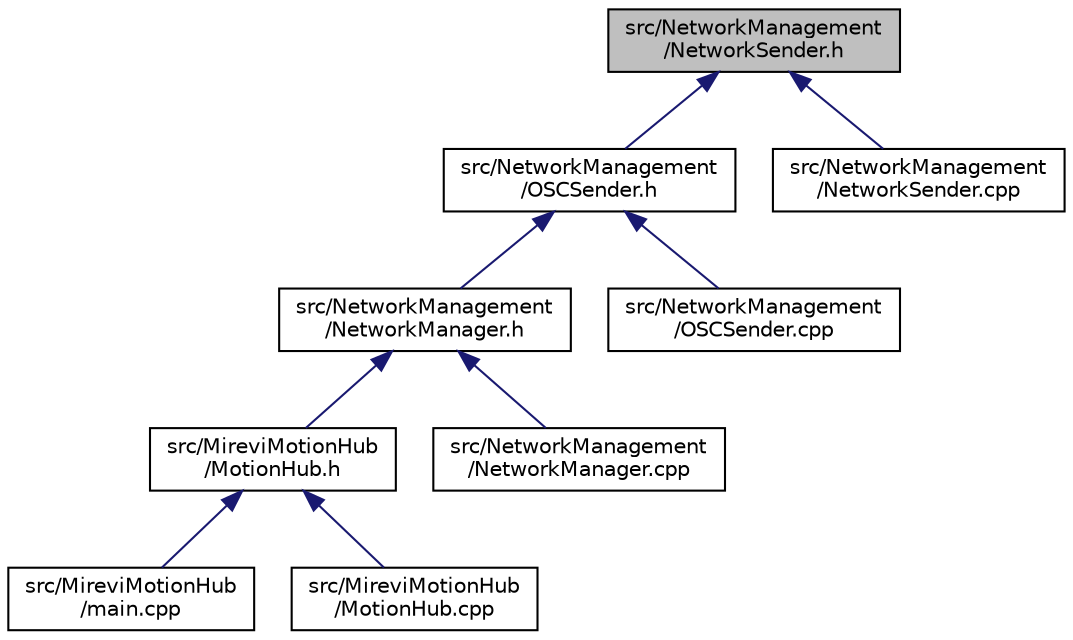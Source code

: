 digraph "src/NetworkManagement/NetworkSender.h"
{
 // LATEX_PDF_SIZE
  edge [fontname="Helvetica",fontsize="10",labelfontname="Helvetica",labelfontsize="10"];
  node [fontname="Helvetica",fontsize="10",shape=record];
  Node1 [label="src/NetworkManagement\l/NetworkSender.h",height=0.2,width=0.4,color="black", fillcolor="grey75", style="filled", fontcolor="black",tooltip=" "];
  Node1 -> Node2 [dir="back",color="midnightblue",fontsize="10",style="solid",fontname="Helvetica"];
  Node2 [label="src/NetworkManagement\l/OSCSender.h",height=0.2,width=0.4,color="black", fillcolor="white", style="filled",URL="$_o_s_c_sender_8h.html",tooltip=" "];
  Node2 -> Node3 [dir="back",color="midnightblue",fontsize="10",style="solid",fontname="Helvetica"];
  Node3 [label="src/NetworkManagement\l/NetworkManager.h",height=0.2,width=0.4,color="black", fillcolor="white", style="filled",URL="$_network_manager_8h.html",tooltip=" "];
  Node3 -> Node4 [dir="back",color="midnightblue",fontsize="10",style="solid",fontname="Helvetica"];
  Node4 [label="src/MireviMotionHub\l/MotionHub.h",height=0.2,width=0.4,color="black", fillcolor="white", style="filled",URL="$_motion_hub_8h.html",tooltip=" "];
  Node4 -> Node5 [dir="back",color="midnightblue",fontsize="10",style="solid",fontname="Helvetica"];
  Node5 [label="src/MireviMotionHub\l/main.cpp",height=0.2,width=0.4,color="black", fillcolor="white", style="filled",URL="$main_8cpp.html",tooltip=" "];
  Node4 -> Node6 [dir="back",color="midnightblue",fontsize="10",style="solid",fontname="Helvetica"];
  Node6 [label="src/MireviMotionHub\l/MotionHub.cpp",height=0.2,width=0.4,color="black", fillcolor="white", style="filled",URL="$_motion_hub_8cpp.html",tooltip=" "];
  Node3 -> Node7 [dir="back",color="midnightblue",fontsize="10",style="solid",fontname="Helvetica"];
  Node7 [label="src/NetworkManagement\l/NetworkManager.cpp",height=0.2,width=0.4,color="black", fillcolor="white", style="filled",URL="$_network_manager_8cpp.html",tooltip=" "];
  Node2 -> Node8 [dir="back",color="midnightblue",fontsize="10",style="solid",fontname="Helvetica"];
  Node8 [label="src/NetworkManagement\l/OSCSender.cpp",height=0.2,width=0.4,color="black", fillcolor="white", style="filled",URL="$_o_s_c_sender_8cpp.html",tooltip=" "];
  Node1 -> Node9 [dir="back",color="midnightblue",fontsize="10",style="solid",fontname="Helvetica"];
  Node9 [label="src/NetworkManagement\l/NetworkSender.cpp",height=0.2,width=0.4,color="black", fillcolor="white", style="filled",URL="$_network_sender_8cpp.html",tooltip=" "];
}
